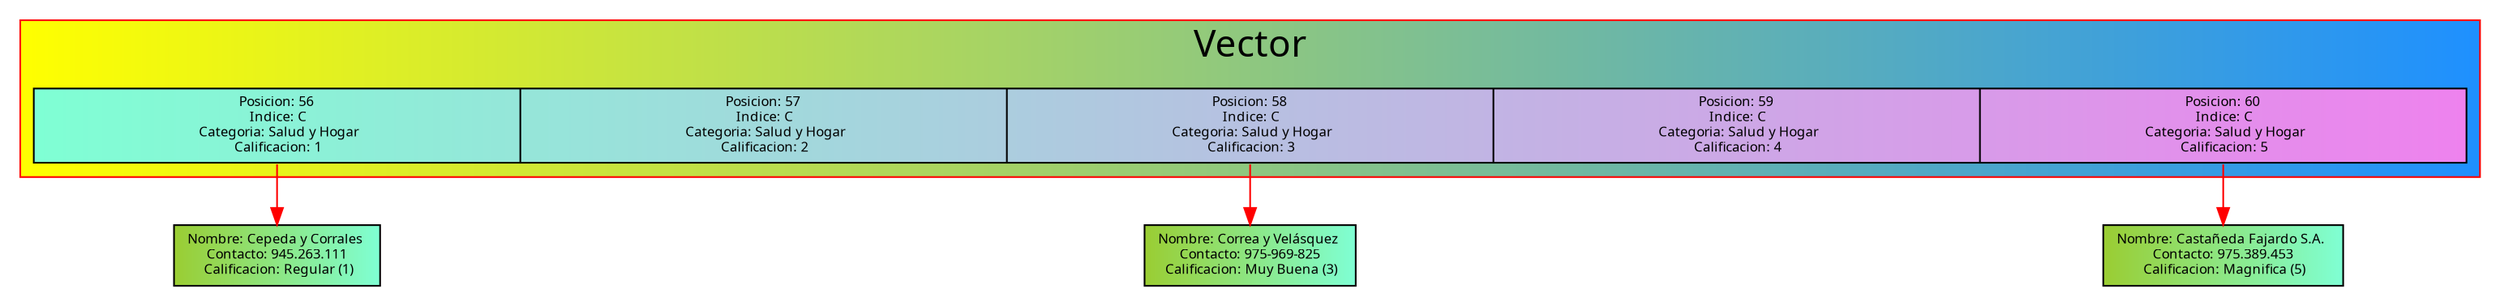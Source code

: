 digraph grafo{
fontname="Verdana" color=red fontsize=22;
node [shape=record fontsize=8 fontname="Verdana" style=filled];
edge [color="blue"]
subgraph cluster{
label = "Vector";
bgcolor="yellow:dodgerblue"
Vector[label="<55>Posicion: 56\n Indice: C\n Categoria: Salud y Hogar\n Calificacion: 1|<56>Posicion: 57\n Indice: C\n Categoria: Salud y Hogar\n Calificacion: 2|<57>Posicion: 58\n Indice: C\n Categoria: Salud y Hogar\n Calificacion: 3|<58>Posicion: 59\n Indice: C\n Categoria: Salud y Hogar\n Calificacion: 4|<59>Posicion: 60\n Indice: C\n Categoria: Salud y Hogar\n Calificacion: 5",width=20, fillcolor="aquamarine:violet"];
}
5511[label="Nombre: Cepeda y Corrales \n Contacto: 945.263.111 \n Calificacion: Regular (1)", fillcolor="yellowgreen:aquamarine"];
Vector:55->5511[color=red]
5731[label="Nombre: Correa y Velásquez \n Contacto: 975-969-825 \n Calificacion: Muy Buena (3)", fillcolor="yellowgreen:aquamarine"];
Vector:57->5731[color=red]
5951[label="Nombre: Castañeda Fajardo S.A. \n Contacto: 975.389.453 \n Calificacion: Magnifica (5)", fillcolor="yellowgreen:aquamarine"];
Vector:59->5951[color=red]
}